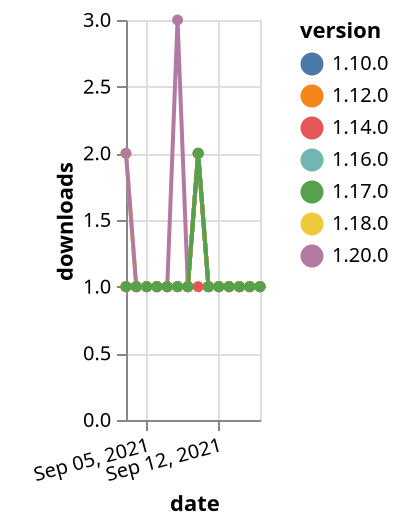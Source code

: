 {"$schema": "https://vega.github.io/schema/vega-lite/v5.json", "description": "A simple bar chart with embedded data.", "data": {"values": [{"date": "2021-09-03", "total": 165, "delta": 2, "version": "1.18.0"}, {"date": "2021-09-04", "total": 166, "delta": 1, "version": "1.18.0"}, {"date": "2021-09-05", "total": 167, "delta": 1, "version": "1.18.0"}, {"date": "2021-09-06", "total": 168, "delta": 1, "version": "1.18.0"}, {"date": "2021-09-07", "total": 169, "delta": 1, "version": "1.18.0"}, {"date": "2021-09-08", "total": 170, "delta": 1, "version": "1.18.0"}, {"date": "2021-09-09", "total": 171, "delta": 1, "version": "1.18.0"}, {"date": "2021-09-10", "total": 173, "delta": 2, "version": "1.18.0"}, {"date": "2021-09-11", "total": 174, "delta": 1, "version": "1.18.0"}, {"date": "2021-09-12", "total": 175, "delta": 1, "version": "1.18.0"}, {"date": "2021-09-13", "total": 176, "delta": 1, "version": "1.18.0"}, {"date": "2021-09-14", "total": 177, "delta": 1, "version": "1.18.0"}, {"date": "2021-09-15", "total": 178, "delta": 1, "version": "1.18.0"}, {"date": "2021-09-16", "total": 179, "delta": 1, "version": "1.18.0"}, {"date": "2021-09-03", "total": 217, "delta": 1, "version": "1.10.0"}, {"date": "2021-09-04", "total": 218, "delta": 1, "version": "1.10.0"}, {"date": "2021-09-05", "total": 219, "delta": 1, "version": "1.10.0"}, {"date": "2021-09-06", "total": 220, "delta": 1, "version": "1.10.0"}, {"date": "2021-09-07", "total": 221, "delta": 1, "version": "1.10.0"}, {"date": "2021-09-08", "total": 222, "delta": 1, "version": "1.10.0"}, {"date": "2021-09-09", "total": 223, "delta": 1, "version": "1.10.0"}, {"date": "2021-09-10", "total": 225, "delta": 2, "version": "1.10.0"}, {"date": "2021-09-11", "total": 226, "delta": 1, "version": "1.10.0"}, {"date": "2021-09-12", "total": 227, "delta": 1, "version": "1.10.0"}, {"date": "2021-09-13", "total": 228, "delta": 1, "version": "1.10.0"}, {"date": "2021-09-14", "total": 229, "delta": 1, "version": "1.10.0"}, {"date": "2021-09-15", "total": 230, "delta": 1, "version": "1.10.0"}, {"date": "2021-09-16", "total": 231, "delta": 1, "version": "1.10.0"}, {"date": "2021-09-03", "total": 116, "delta": 2, "version": "1.20.0"}, {"date": "2021-09-04", "total": 117, "delta": 1, "version": "1.20.0"}, {"date": "2021-09-05", "total": 118, "delta": 1, "version": "1.20.0"}, {"date": "2021-09-06", "total": 119, "delta": 1, "version": "1.20.0"}, {"date": "2021-09-07", "total": 120, "delta": 1, "version": "1.20.0"}, {"date": "2021-09-08", "total": 123, "delta": 3, "version": "1.20.0"}, {"date": "2021-09-09", "total": 124, "delta": 1, "version": "1.20.0"}, {"date": "2021-09-10", "total": 126, "delta": 2, "version": "1.20.0"}, {"date": "2021-09-11", "total": 127, "delta": 1, "version": "1.20.0"}, {"date": "2021-09-12", "total": 128, "delta": 1, "version": "1.20.0"}, {"date": "2021-09-13", "total": 129, "delta": 1, "version": "1.20.0"}, {"date": "2021-09-14", "total": 130, "delta": 1, "version": "1.20.0"}, {"date": "2021-09-15", "total": 131, "delta": 1, "version": "1.20.0"}, {"date": "2021-09-16", "total": 132, "delta": 1, "version": "1.20.0"}, {"date": "2021-09-03", "total": 148, "delta": 1, "version": "1.16.0"}, {"date": "2021-09-04", "total": 149, "delta": 1, "version": "1.16.0"}, {"date": "2021-09-05", "total": 150, "delta": 1, "version": "1.16.0"}, {"date": "2021-09-06", "total": 151, "delta": 1, "version": "1.16.0"}, {"date": "2021-09-07", "total": 152, "delta": 1, "version": "1.16.0"}, {"date": "2021-09-08", "total": 153, "delta": 1, "version": "1.16.0"}, {"date": "2021-09-09", "total": 154, "delta": 1, "version": "1.16.0"}, {"date": "2021-09-10", "total": 156, "delta": 2, "version": "1.16.0"}, {"date": "2021-09-11", "total": 157, "delta": 1, "version": "1.16.0"}, {"date": "2021-09-12", "total": 158, "delta": 1, "version": "1.16.0"}, {"date": "2021-09-13", "total": 159, "delta": 1, "version": "1.16.0"}, {"date": "2021-09-14", "total": 160, "delta": 1, "version": "1.16.0"}, {"date": "2021-09-15", "total": 161, "delta": 1, "version": "1.16.0"}, {"date": "2021-09-16", "total": 162, "delta": 1, "version": "1.16.0"}, {"date": "2021-09-03", "total": 168, "delta": 1, "version": "1.14.0"}, {"date": "2021-09-04", "total": 169, "delta": 1, "version": "1.14.0"}, {"date": "2021-09-05", "total": 170, "delta": 1, "version": "1.14.0"}, {"date": "2021-09-06", "total": 171, "delta": 1, "version": "1.14.0"}, {"date": "2021-09-07", "total": 172, "delta": 1, "version": "1.14.0"}, {"date": "2021-09-08", "total": 173, "delta": 1, "version": "1.14.0"}, {"date": "2021-09-09", "total": 174, "delta": 1, "version": "1.14.0"}, {"date": "2021-09-10", "total": 175, "delta": 1, "version": "1.14.0"}, {"date": "2021-09-11", "total": 176, "delta": 1, "version": "1.14.0"}, {"date": "2021-09-12", "total": 177, "delta": 1, "version": "1.14.0"}, {"date": "2021-09-13", "total": 178, "delta": 1, "version": "1.14.0"}, {"date": "2021-09-14", "total": 179, "delta": 1, "version": "1.14.0"}, {"date": "2021-09-15", "total": 180, "delta": 1, "version": "1.14.0"}, {"date": "2021-09-16", "total": 181, "delta": 1, "version": "1.14.0"}, {"date": "2021-09-03", "total": 286, "delta": 1, "version": "1.12.0"}, {"date": "2021-09-04", "total": 287, "delta": 1, "version": "1.12.0"}, {"date": "2021-09-05", "total": 288, "delta": 1, "version": "1.12.0"}, {"date": "2021-09-06", "total": 289, "delta": 1, "version": "1.12.0"}, {"date": "2021-09-07", "total": 290, "delta": 1, "version": "1.12.0"}, {"date": "2021-09-08", "total": 291, "delta": 1, "version": "1.12.0"}, {"date": "2021-09-09", "total": 292, "delta": 1, "version": "1.12.0"}, {"date": "2021-09-10", "total": 294, "delta": 2, "version": "1.12.0"}, {"date": "2021-09-11", "total": 295, "delta": 1, "version": "1.12.0"}, {"date": "2021-09-12", "total": 296, "delta": 1, "version": "1.12.0"}, {"date": "2021-09-13", "total": 297, "delta": 1, "version": "1.12.0"}, {"date": "2021-09-14", "total": 298, "delta": 1, "version": "1.12.0"}, {"date": "2021-09-15", "total": 299, "delta": 1, "version": "1.12.0"}, {"date": "2021-09-16", "total": 300, "delta": 1, "version": "1.12.0"}, {"date": "2021-09-03", "total": 138, "delta": 1, "version": "1.17.0"}, {"date": "2021-09-04", "total": 139, "delta": 1, "version": "1.17.0"}, {"date": "2021-09-05", "total": 140, "delta": 1, "version": "1.17.0"}, {"date": "2021-09-06", "total": 141, "delta": 1, "version": "1.17.0"}, {"date": "2021-09-07", "total": 142, "delta": 1, "version": "1.17.0"}, {"date": "2021-09-08", "total": 143, "delta": 1, "version": "1.17.0"}, {"date": "2021-09-09", "total": 144, "delta": 1, "version": "1.17.0"}, {"date": "2021-09-10", "total": 146, "delta": 2, "version": "1.17.0"}, {"date": "2021-09-11", "total": 147, "delta": 1, "version": "1.17.0"}, {"date": "2021-09-12", "total": 148, "delta": 1, "version": "1.17.0"}, {"date": "2021-09-13", "total": 149, "delta": 1, "version": "1.17.0"}, {"date": "2021-09-14", "total": 150, "delta": 1, "version": "1.17.0"}, {"date": "2021-09-15", "total": 151, "delta": 1, "version": "1.17.0"}, {"date": "2021-09-16", "total": 152, "delta": 1, "version": "1.17.0"}]}, "width": "container", "mark": {"type": "line", "point": {"filled": true}}, "encoding": {"x": {"field": "date", "type": "temporal", "timeUnit": "yearmonthdate", "title": "date", "axis": {"labelAngle": -15}}, "y": {"field": "delta", "type": "quantitative", "title": "downloads"}, "color": {"field": "version", "type": "nominal"}, "tooltip": {"field": "delta"}}}